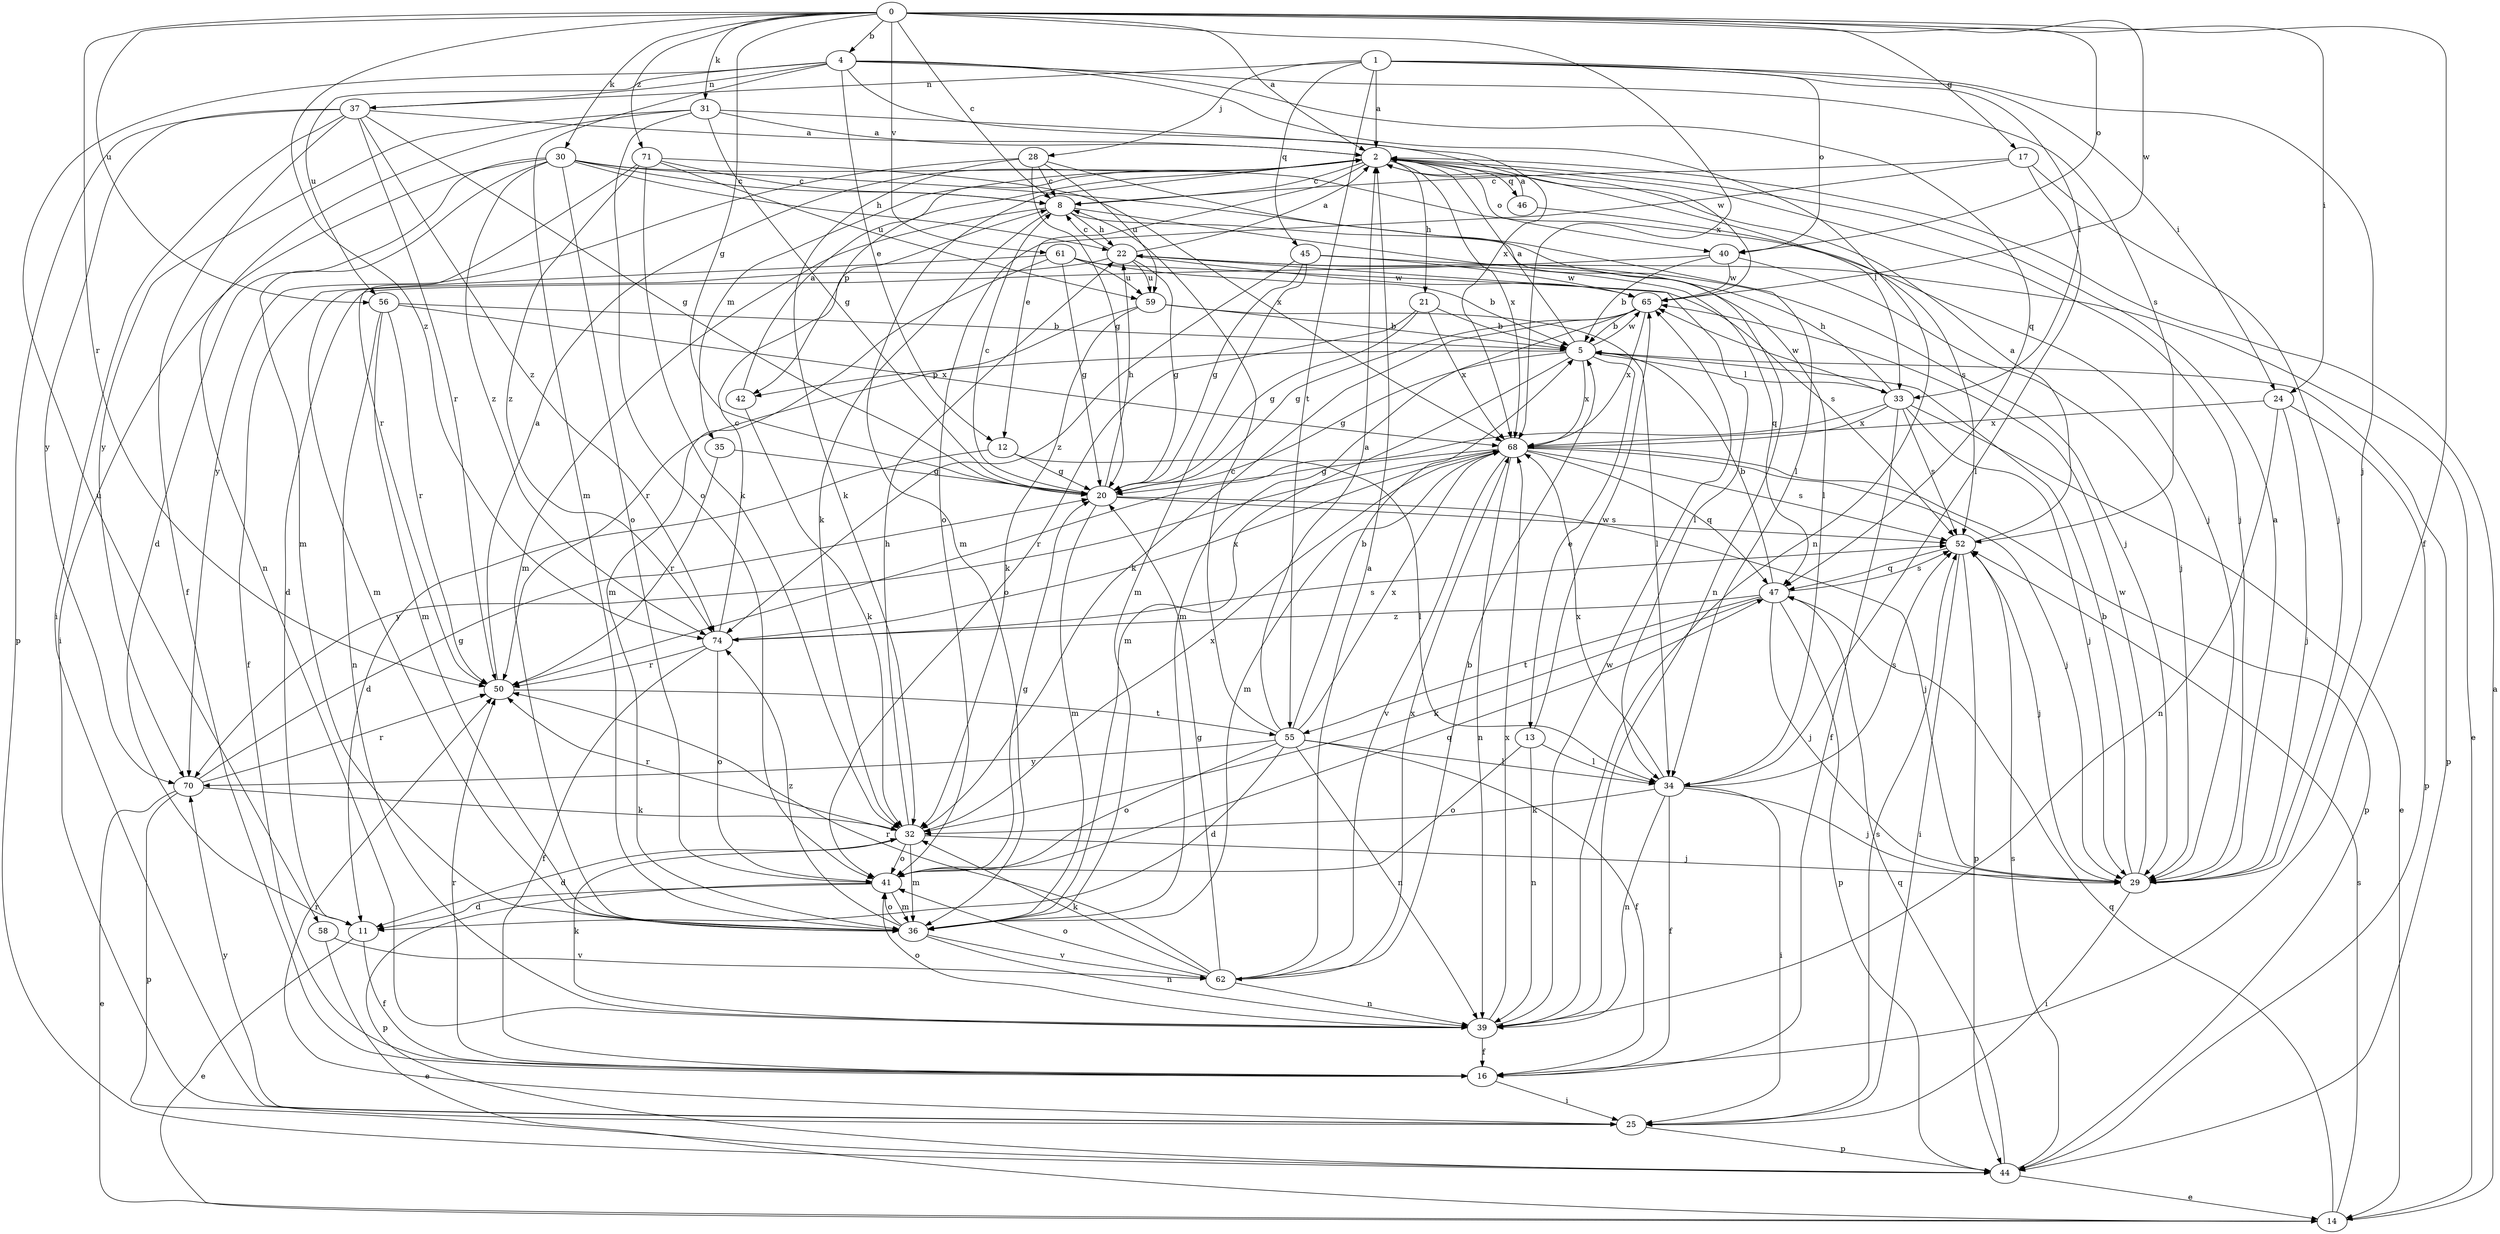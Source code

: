 strict digraph  {
0;
1;
2;
4;
5;
8;
11;
12;
13;
14;
16;
17;
20;
21;
22;
24;
25;
28;
29;
30;
31;
32;
33;
34;
35;
36;
37;
39;
40;
41;
42;
44;
45;
46;
47;
50;
52;
55;
56;
58;
59;
61;
62;
65;
68;
70;
71;
74;
0 -> 2  [label=a];
0 -> 4  [label=b];
0 -> 8  [label=c];
0 -> 16  [label=f];
0 -> 17  [label=g];
0 -> 20  [label=g];
0 -> 24  [label=i];
0 -> 30  [label=k];
0 -> 31  [label=k];
0 -> 40  [label=o];
0 -> 50  [label=r];
0 -> 56  [label=u];
0 -> 61  [label=v];
0 -> 65  [label=w];
0 -> 68  [label=x];
0 -> 71  [label=z];
0 -> 74  [label=z];
1 -> 2  [label=a];
1 -> 24  [label=i];
1 -> 28  [label=j];
1 -> 29  [label=j];
1 -> 33  [label=l];
1 -> 37  [label=n];
1 -> 40  [label=o];
1 -> 45  [label=q];
1 -> 55  [label=t];
2 -> 8  [label=c];
2 -> 12  [label=e];
2 -> 21  [label=h];
2 -> 29  [label=j];
2 -> 33  [label=l];
2 -> 35  [label=m];
2 -> 36  [label=m];
2 -> 40  [label=o];
2 -> 42  [label=p];
2 -> 46  [label=q];
2 -> 68  [label=x];
4 -> 12  [label=e];
4 -> 36  [label=m];
4 -> 37  [label=n];
4 -> 39  [label=n];
4 -> 47  [label=q];
4 -> 52  [label=s];
4 -> 56  [label=u];
4 -> 58  [label=u];
4 -> 68  [label=x];
5 -> 2  [label=a];
5 -> 13  [label=e];
5 -> 20  [label=g];
5 -> 33  [label=l];
5 -> 36  [label=m];
5 -> 42  [label=p];
5 -> 44  [label=p];
5 -> 65  [label=w];
5 -> 68  [label=x];
8 -> 22  [label=h];
8 -> 29  [label=j];
8 -> 32  [label=k];
8 -> 34  [label=l];
8 -> 36  [label=m];
11 -> 14  [label=e];
11 -> 16  [label=f];
12 -> 11  [label=d];
12 -> 20  [label=g];
12 -> 34  [label=l];
13 -> 34  [label=l];
13 -> 39  [label=n];
13 -> 41  [label=o];
13 -> 65  [label=w];
14 -> 2  [label=a];
14 -> 47  [label=q];
14 -> 52  [label=s];
16 -> 25  [label=i];
16 -> 50  [label=r];
17 -> 8  [label=c];
17 -> 29  [label=j];
17 -> 34  [label=l];
17 -> 41  [label=o];
20 -> 8  [label=c];
20 -> 22  [label=h];
20 -> 29  [label=j];
20 -> 36  [label=m];
20 -> 52  [label=s];
21 -> 5  [label=b];
21 -> 20  [label=g];
21 -> 41  [label=o];
21 -> 68  [label=x];
22 -> 2  [label=a];
22 -> 8  [label=c];
22 -> 20  [label=g];
22 -> 34  [label=l];
22 -> 36  [label=m];
22 -> 47  [label=q];
22 -> 59  [label=u];
22 -> 65  [label=w];
24 -> 29  [label=j];
24 -> 39  [label=n];
24 -> 44  [label=p];
24 -> 68  [label=x];
25 -> 44  [label=p];
25 -> 50  [label=r];
25 -> 52  [label=s];
25 -> 70  [label=y];
28 -> 8  [label=c];
28 -> 20  [label=g];
28 -> 32  [label=k];
28 -> 39  [label=n];
28 -> 59  [label=u];
28 -> 70  [label=y];
29 -> 2  [label=a];
29 -> 5  [label=b];
29 -> 25  [label=i];
29 -> 65  [label=w];
30 -> 8  [label=c];
30 -> 11  [label=d];
30 -> 22  [label=h];
30 -> 25  [label=i];
30 -> 29  [label=j];
30 -> 34  [label=l];
30 -> 36  [label=m];
30 -> 41  [label=o];
30 -> 74  [label=z];
31 -> 2  [label=a];
31 -> 20  [label=g];
31 -> 39  [label=n];
31 -> 41  [label=o];
31 -> 65  [label=w];
31 -> 70  [label=y];
32 -> 11  [label=d];
32 -> 22  [label=h];
32 -> 29  [label=j];
32 -> 36  [label=m];
32 -> 41  [label=o];
32 -> 50  [label=r];
32 -> 68  [label=x];
33 -> 14  [label=e];
33 -> 16  [label=f];
33 -> 22  [label=h];
33 -> 29  [label=j];
33 -> 50  [label=r];
33 -> 52  [label=s];
33 -> 65  [label=w];
33 -> 68  [label=x];
34 -> 16  [label=f];
34 -> 25  [label=i];
34 -> 29  [label=j];
34 -> 32  [label=k];
34 -> 39  [label=n];
34 -> 52  [label=s];
34 -> 68  [label=x];
35 -> 20  [label=g];
35 -> 50  [label=r];
36 -> 39  [label=n];
36 -> 41  [label=o];
36 -> 62  [label=v];
36 -> 74  [label=z];
37 -> 2  [label=a];
37 -> 16  [label=f];
37 -> 20  [label=g];
37 -> 25  [label=i];
37 -> 44  [label=p];
37 -> 50  [label=r];
37 -> 70  [label=y];
37 -> 74  [label=z];
39 -> 16  [label=f];
39 -> 32  [label=k];
39 -> 41  [label=o];
39 -> 65  [label=w];
39 -> 68  [label=x];
40 -> 5  [label=b];
40 -> 11  [label=d];
40 -> 29  [label=j];
40 -> 65  [label=w];
41 -> 11  [label=d];
41 -> 20  [label=g];
41 -> 36  [label=m];
41 -> 44  [label=p];
41 -> 47  [label=q];
42 -> 2  [label=a];
42 -> 32  [label=k];
44 -> 14  [label=e];
44 -> 47  [label=q];
44 -> 52  [label=s];
45 -> 14  [label=e];
45 -> 20  [label=g];
45 -> 36  [label=m];
45 -> 65  [label=w];
45 -> 74  [label=z];
46 -> 2  [label=a];
46 -> 52  [label=s];
47 -> 5  [label=b];
47 -> 29  [label=j];
47 -> 32  [label=k];
47 -> 44  [label=p];
47 -> 52  [label=s];
47 -> 55  [label=t];
47 -> 74  [label=z];
50 -> 2  [label=a];
50 -> 55  [label=t];
52 -> 2  [label=a];
52 -> 25  [label=i];
52 -> 29  [label=j];
52 -> 44  [label=p];
52 -> 47  [label=q];
55 -> 2  [label=a];
55 -> 5  [label=b];
55 -> 8  [label=c];
55 -> 11  [label=d];
55 -> 16  [label=f];
55 -> 34  [label=l];
55 -> 39  [label=n];
55 -> 41  [label=o];
55 -> 68  [label=x];
55 -> 70  [label=y];
56 -> 5  [label=b];
56 -> 36  [label=m];
56 -> 39  [label=n];
56 -> 50  [label=r];
56 -> 68  [label=x];
58 -> 14  [label=e];
58 -> 62  [label=v];
59 -> 5  [label=b];
59 -> 32  [label=k];
59 -> 34  [label=l];
59 -> 50  [label=r];
61 -> 5  [label=b];
61 -> 16  [label=f];
61 -> 20  [label=g];
61 -> 36  [label=m];
61 -> 52  [label=s];
61 -> 59  [label=u];
62 -> 2  [label=a];
62 -> 5  [label=b];
62 -> 20  [label=g];
62 -> 32  [label=k];
62 -> 39  [label=n];
62 -> 41  [label=o];
62 -> 50  [label=r];
62 -> 68  [label=x];
65 -> 5  [label=b];
65 -> 20  [label=g];
65 -> 32  [label=k];
65 -> 36  [label=m];
65 -> 68  [label=x];
68 -> 20  [label=g];
68 -> 29  [label=j];
68 -> 36  [label=m];
68 -> 39  [label=n];
68 -> 44  [label=p];
68 -> 47  [label=q];
68 -> 52  [label=s];
68 -> 62  [label=v];
68 -> 70  [label=y];
70 -> 14  [label=e];
70 -> 20  [label=g];
70 -> 32  [label=k];
70 -> 44  [label=p];
70 -> 50  [label=r];
71 -> 8  [label=c];
71 -> 32  [label=k];
71 -> 50  [label=r];
71 -> 59  [label=u];
71 -> 68  [label=x];
71 -> 74  [label=z];
74 -> 8  [label=c];
74 -> 16  [label=f];
74 -> 41  [label=o];
74 -> 50  [label=r];
74 -> 52  [label=s];
74 -> 68  [label=x];
}

